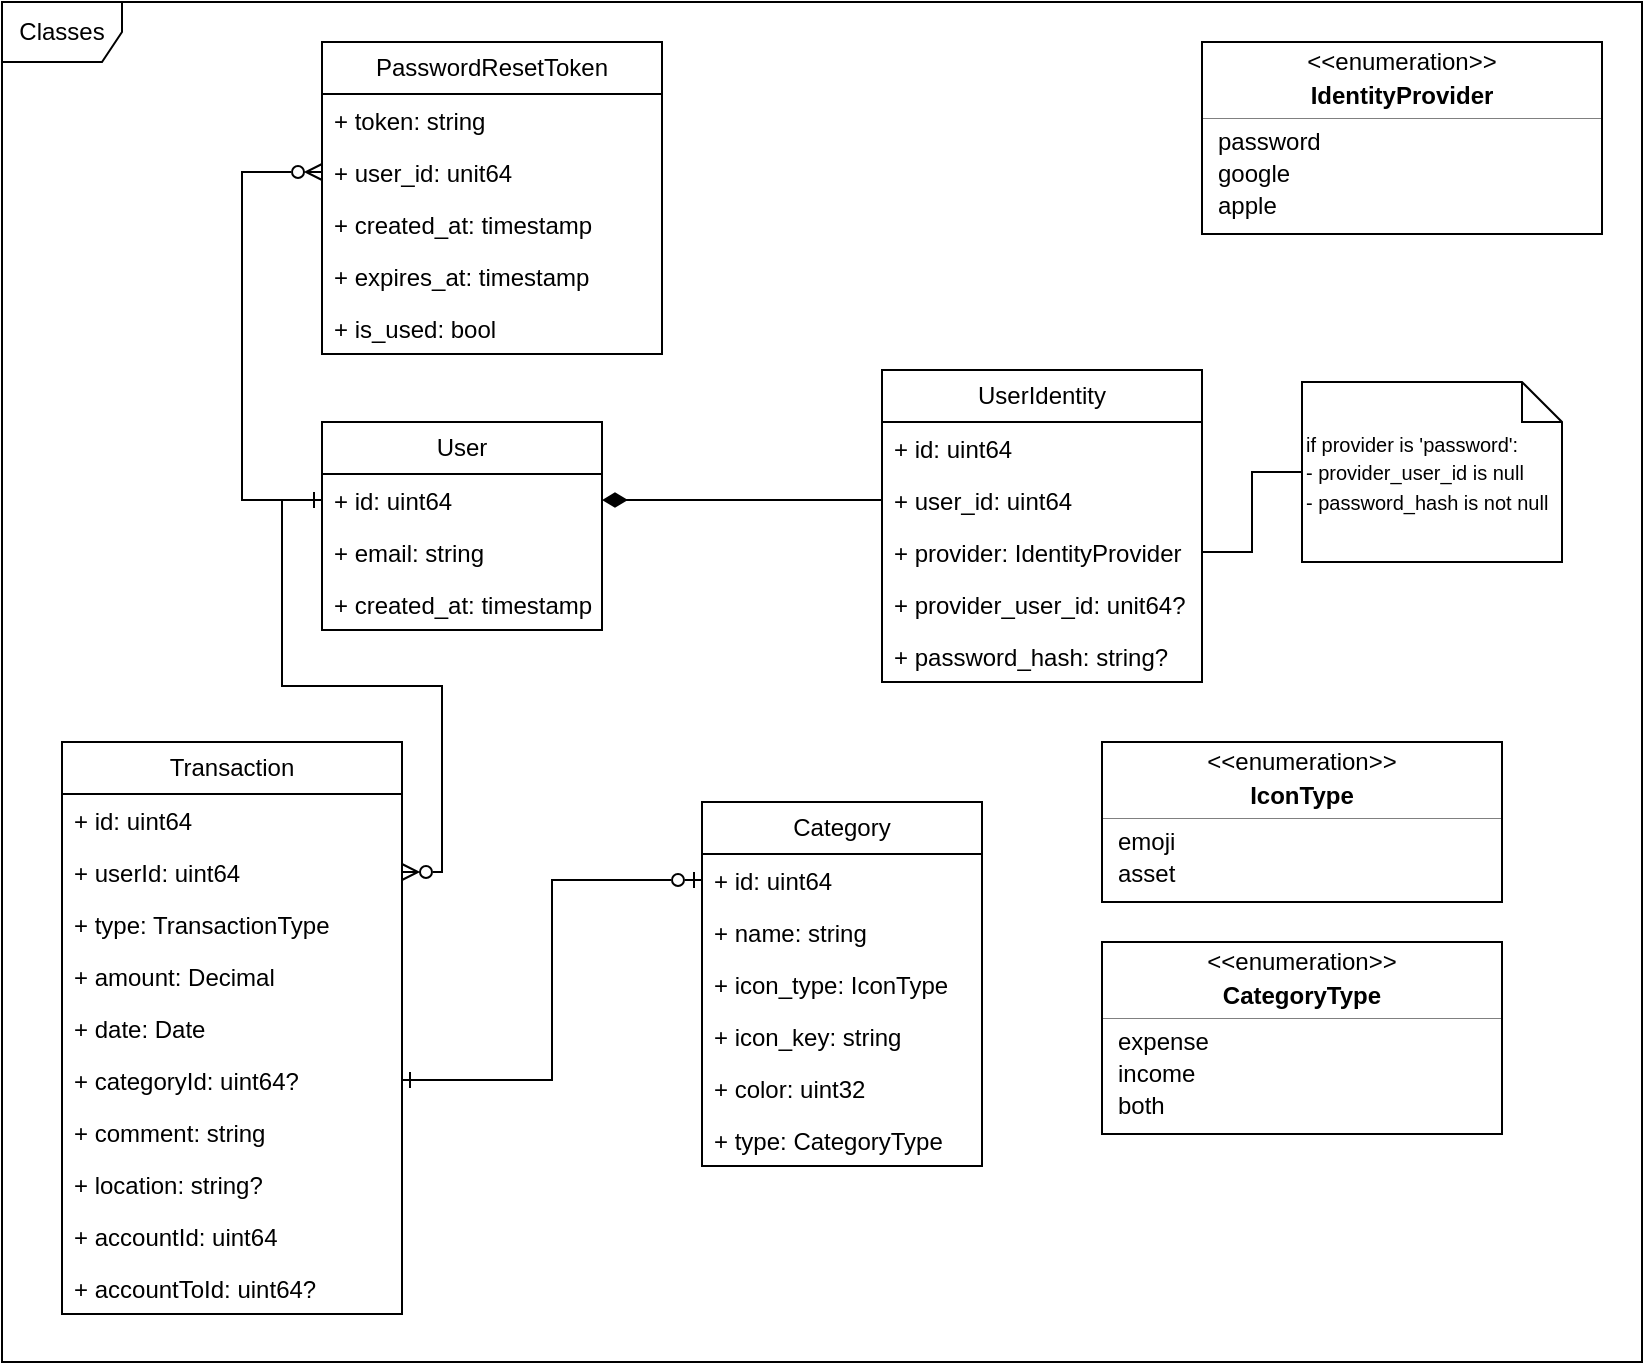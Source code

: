 <mxfile version="27.2.0">
  <diagram id="C5RBs43oDa-KdzZeNtuy" name="Page-1">
    <mxGraphModel dx="1406" dy="854" grid="1" gridSize="10" guides="1" tooltips="1" connect="1" arrows="1" fold="1" page="1" pageScale="1" pageWidth="827" pageHeight="1169" math="0" shadow="0">
      <root>
        <mxCell id="WIyWlLk6GJQsqaUBKTNV-0" />
        <mxCell id="WIyWlLk6GJQsqaUBKTNV-1" parent="WIyWlLk6GJQsqaUBKTNV-0" />
        <object label="User" id="GL9MwRehZxttcT5kYBKg-0">
          <mxCell style="swimlane;fontStyle=0;childLayout=stackLayout;horizontal=1;startSize=26;fillColor=none;horizontalStack=0;resizeParent=1;resizeParentMax=0;resizeLast=0;collapsible=1;marginBottom=0;whiteSpace=wrap;html=1;movable=1;resizable=1;rotatable=1;deletable=1;editable=1;locked=0;connectable=1;" parent="WIyWlLk6GJQsqaUBKTNV-1" vertex="1">
            <mxGeometry x="160" y="210" width="140" height="104" as="geometry">
              <mxRectangle x="160" y="110" width="100" height="30" as="alternateBounds" />
            </mxGeometry>
          </mxCell>
        </object>
        <mxCell id="GL9MwRehZxttcT5kYBKg-1" value="+ id: uint64" style="text;strokeColor=none;fillColor=none;align=left;verticalAlign=top;spacingLeft=4;spacingRight=4;overflow=hidden;rotatable=0;points=[[0,0.5],[1,0.5]];portConstraint=eastwest;whiteSpace=wrap;html=1;" parent="GL9MwRehZxttcT5kYBKg-0" vertex="1">
          <mxGeometry y="26" width="140" height="26" as="geometry" />
        </mxCell>
        <mxCell id="GL9MwRehZxttcT5kYBKg-2" value="+ email: string" style="text;strokeColor=none;fillColor=none;align=left;verticalAlign=top;spacingLeft=4;spacingRight=4;overflow=hidden;rotatable=0;points=[[0,0.5],[1,0.5]];portConstraint=eastwest;whiteSpace=wrap;html=1;" parent="GL9MwRehZxttcT5kYBKg-0" vertex="1">
          <mxGeometry y="52" width="140" height="26" as="geometry" />
        </mxCell>
        <mxCell id="GL9MwRehZxttcT5kYBKg-3" value="+ created_at: timestamp" style="text;strokeColor=none;fillColor=none;align=left;verticalAlign=top;spacingLeft=4;spacingRight=4;overflow=hidden;rotatable=0;points=[[0,0.5],[1,0.5]];portConstraint=eastwest;whiteSpace=wrap;html=1;" parent="GL9MwRehZxttcT5kYBKg-0" vertex="1">
          <mxGeometry y="78" width="140" height="26" as="geometry" />
        </mxCell>
        <mxCell id="GL9MwRehZxttcT5kYBKg-7" value="UserIdentity" style="swimlane;fontStyle=0;childLayout=stackLayout;horizontal=1;startSize=26;fillColor=none;horizontalStack=0;resizeParent=1;resizeParentMax=0;resizeLast=0;collapsible=1;marginBottom=0;whiteSpace=wrap;html=1;" parent="WIyWlLk6GJQsqaUBKTNV-1" vertex="1">
          <mxGeometry x="440" y="184" width="160" height="156" as="geometry" />
        </mxCell>
        <mxCell id="GL9MwRehZxttcT5kYBKg-11" value="+ id: uint64" style="text;strokeColor=none;fillColor=none;align=left;verticalAlign=top;spacingLeft=4;spacingRight=4;overflow=hidden;rotatable=0;points=[[0,0.5],[1,0.5]];portConstraint=eastwest;whiteSpace=wrap;html=1;" parent="GL9MwRehZxttcT5kYBKg-7" vertex="1">
          <mxGeometry y="26" width="160" height="26" as="geometry" />
        </mxCell>
        <mxCell id="GL9MwRehZxttcT5kYBKg-12" value="+ user_id: uint64" style="text;strokeColor=none;fillColor=none;align=left;verticalAlign=top;spacingLeft=4;spacingRight=4;overflow=hidden;rotatable=0;points=[[0,0.5],[1,0.5]];portConstraint=eastwest;whiteSpace=wrap;html=1;" parent="GL9MwRehZxttcT5kYBKg-7" vertex="1">
          <mxGeometry y="52" width="160" height="26" as="geometry" />
        </mxCell>
        <mxCell id="GL9MwRehZxttcT5kYBKg-8" value="+ provider: IdentityProvider" style="text;strokeColor=none;fillColor=none;align=left;verticalAlign=top;spacingLeft=4;spacingRight=4;overflow=hidden;rotatable=0;points=[[0,0.5],[1,0.5]];portConstraint=eastwest;whiteSpace=wrap;html=1;" parent="GL9MwRehZxttcT5kYBKg-7" vertex="1">
          <mxGeometry y="78" width="160" height="26" as="geometry" />
        </mxCell>
        <mxCell id="GL9MwRehZxttcT5kYBKg-9" value="+ provider_user_id: unit64?" style="text;strokeColor=none;fillColor=none;align=left;verticalAlign=top;spacingLeft=4;spacingRight=4;overflow=hidden;rotatable=0;points=[[0,0.5],[1,0.5]];portConstraint=eastwest;whiteSpace=wrap;html=1;" parent="GL9MwRehZxttcT5kYBKg-7" vertex="1">
          <mxGeometry y="104" width="160" height="26" as="geometry" />
        </mxCell>
        <mxCell id="GL9MwRehZxttcT5kYBKg-10" value="+ password_hash: string?" style="text;strokeColor=none;fillColor=none;align=left;verticalAlign=top;spacingLeft=4;spacingRight=4;overflow=hidden;rotatable=0;points=[[0,0.5],[1,0.5]];portConstraint=eastwest;whiteSpace=wrap;html=1;" parent="GL9MwRehZxttcT5kYBKg-7" vertex="1">
          <mxGeometry y="130" width="160" height="26" as="geometry" />
        </mxCell>
        <mxCell id="GL9MwRehZxttcT5kYBKg-13" style="edgeStyle=orthogonalEdgeStyle;rounded=0;orthogonalLoop=1;jettySize=auto;html=1;exitX=0;exitY=0.5;exitDx=0;exitDy=0;endArrow=diamondThin;endFill=1;endSize=10;" parent="WIyWlLk6GJQsqaUBKTNV-1" source="GL9MwRehZxttcT5kYBKg-12" target="GL9MwRehZxttcT5kYBKg-1" edge="1">
          <mxGeometry relative="1" as="geometry" />
        </mxCell>
        <mxCell id="GL9MwRehZxttcT5kYBKg-14" value="" style="fontStyle=1;align=center;verticalAlign=middle;childLayout=stackLayout;horizontal=1;horizontalStack=0;resizeParent=1;resizeParentMax=0;resizeLast=0;marginBottom=0;" parent="WIyWlLk6GJQsqaUBKTNV-1" vertex="1">
          <mxGeometry x="600" y="20" width="200" height="96" as="geometry" />
        </mxCell>
        <mxCell id="GL9MwRehZxttcT5kYBKg-15" value="&amp;lt;&amp;lt;enumeration&amp;gt;&amp;gt;" style="html=1;align=center;spacing=0;verticalAlign=middle;strokeColor=none;fillColor=none;whiteSpace=wrap;" parent="GL9MwRehZxttcT5kYBKg-14" vertex="1">
          <mxGeometry width="200" height="20" as="geometry" />
        </mxCell>
        <mxCell id="GL9MwRehZxttcT5kYBKg-16" value="IdentityProvider" style="html=1;align=center;spacing=0;verticalAlign=middle;strokeColor=none;fillColor=none;whiteSpace=wrap;fontStyle=1;" parent="GL9MwRehZxttcT5kYBKg-14" vertex="1">
          <mxGeometry y="20" width="200" height="14" as="geometry" />
        </mxCell>
        <mxCell id="GL9MwRehZxttcT5kYBKg-17" value="" style="line;strokeWidth=0.25;fillColor=none;align=left;verticalAlign=middle;spacingTop=-1;spacingLeft=3;spacingRight=3;rotatable=0;labelPosition=right;points=[];portConstraint=eastwest;" parent="GL9MwRehZxttcT5kYBKg-14" vertex="1">
          <mxGeometry y="34" width="200" height="8" as="geometry" />
        </mxCell>
        <mxCell id="GL9MwRehZxttcT5kYBKg-18" value="password" style="html=1;align=left;spacing=0;spacingLeft=8;verticalAlign=middle;strokeColor=none;fillColor=none;whiteSpace=wrap;" parent="GL9MwRehZxttcT5kYBKg-14" vertex="1">
          <mxGeometry y="42" width="200" height="16" as="geometry" />
        </mxCell>
        <mxCell id="GL9MwRehZxttcT5kYBKg-19" value="google" style="html=1;align=left;spacing=0;spacingLeft=8;verticalAlign=middle;strokeColor=none;fillColor=none;whiteSpace=wrap;" parent="GL9MwRehZxttcT5kYBKg-14" vertex="1">
          <mxGeometry y="58" width="200" height="16" as="geometry" />
        </mxCell>
        <mxCell id="GL9MwRehZxttcT5kYBKg-21" value="apple" style="html=1;align=left;spacing=0;spacingLeft=8;verticalAlign=middle;strokeColor=none;fillColor=none;whiteSpace=wrap;" parent="GL9MwRehZxttcT5kYBKg-14" vertex="1">
          <mxGeometry y="74" width="200" height="16" as="geometry" />
        </mxCell>
        <mxCell id="GL9MwRehZxttcT5kYBKg-20" value="" style="html=1;align=left;spacing=0;spacingLeft=8;verticalAlign=middle;strokeColor=none;fillColor=none;whiteSpace=wrap;" parent="GL9MwRehZxttcT5kYBKg-14" vertex="1">
          <mxGeometry y="90" width="200" height="6" as="geometry" />
        </mxCell>
        <mxCell id="GL9MwRehZxttcT5kYBKg-23" style="edgeStyle=orthogonalEdgeStyle;rounded=0;orthogonalLoop=1;jettySize=auto;html=1;endArrow=none;endFill=0;entryX=1;entryY=0.5;entryDx=0;entryDy=0;" parent="WIyWlLk6GJQsqaUBKTNV-1" source="GL9MwRehZxttcT5kYBKg-22" target="GL9MwRehZxttcT5kYBKg-8" edge="1">
          <mxGeometry relative="1" as="geometry" />
        </mxCell>
        <mxCell id="GL9MwRehZxttcT5kYBKg-22" value="&lt;font style=&quot;font-size: 10px;&quot;&gt;if provider is &#39;password&#39;:&lt;/font&gt;&lt;div&gt;&lt;font style=&quot;font-size: 10px;&quot;&gt;- provider_user_id is null&lt;/font&gt;&lt;/div&gt;&lt;div&gt;&lt;font style=&quot;font-size: 10px;&quot;&gt;- password_hash is not null&lt;/font&gt;&lt;/div&gt;" style="shape=note;size=20;whiteSpace=wrap;html=1;align=left;" parent="WIyWlLk6GJQsqaUBKTNV-1" vertex="1">
          <mxGeometry x="650" y="190" width="130" height="90" as="geometry" />
        </mxCell>
        <mxCell id="GL9MwRehZxttcT5kYBKg-25" value="PasswordResetToken" style="swimlane;fontStyle=0;childLayout=stackLayout;horizontal=1;startSize=26;fillColor=none;horizontalStack=0;resizeParent=1;resizeParentMax=0;resizeLast=0;collapsible=1;marginBottom=0;whiteSpace=wrap;html=1;" parent="WIyWlLk6GJQsqaUBKTNV-1" vertex="1">
          <mxGeometry x="160" y="20" width="170" height="156" as="geometry" />
        </mxCell>
        <mxCell id="GL9MwRehZxttcT5kYBKg-26" value="+ token: string" style="text;strokeColor=none;fillColor=none;align=left;verticalAlign=top;spacingLeft=4;spacingRight=4;overflow=hidden;rotatable=0;points=[[0,0.5],[1,0.5]];portConstraint=eastwest;whiteSpace=wrap;html=1;" parent="GL9MwRehZxttcT5kYBKg-25" vertex="1">
          <mxGeometry y="26" width="170" height="26" as="geometry" />
        </mxCell>
        <mxCell id="GL9MwRehZxttcT5kYBKg-27" value="+ user_id: unit64" style="text;strokeColor=none;fillColor=none;align=left;verticalAlign=top;spacingLeft=4;spacingRight=4;overflow=hidden;rotatable=0;points=[[0,0.5],[1,0.5]];portConstraint=eastwest;whiteSpace=wrap;html=1;" parent="GL9MwRehZxttcT5kYBKg-25" vertex="1">
          <mxGeometry y="52" width="170" height="26" as="geometry" />
        </mxCell>
        <mxCell id="GL9MwRehZxttcT5kYBKg-28" value="+ created_at: timestamp" style="text;strokeColor=none;fillColor=none;align=left;verticalAlign=top;spacingLeft=4;spacingRight=4;overflow=hidden;rotatable=0;points=[[0,0.5],[1,0.5]];portConstraint=eastwest;whiteSpace=wrap;html=1;" parent="GL9MwRehZxttcT5kYBKg-25" vertex="1">
          <mxGeometry y="78" width="170" height="26" as="geometry" />
        </mxCell>
        <mxCell id="GL9MwRehZxttcT5kYBKg-36" value="+ expires_at: timestamp" style="text;strokeColor=none;fillColor=none;align=left;verticalAlign=top;spacingLeft=4;spacingRight=4;overflow=hidden;rotatable=0;points=[[0,0.5],[1,0.5]];portConstraint=eastwest;whiteSpace=wrap;html=1;" parent="GL9MwRehZxttcT5kYBKg-25" vertex="1">
          <mxGeometry y="104" width="170" height="26" as="geometry" />
        </mxCell>
        <mxCell id="GL9MwRehZxttcT5kYBKg-37" value="+ is_used: bool" style="text;strokeColor=none;fillColor=none;align=left;verticalAlign=top;spacingLeft=4;spacingRight=4;overflow=hidden;rotatable=0;points=[[0,0.5],[1,0.5]];portConstraint=eastwest;whiteSpace=wrap;html=1;" parent="GL9MwRehZxttcT5kYBKg-25" vertex="1">
          <mxGeometry y="130" width="170" height="26" as="geometry" />
        </mxCell>
        <mxCell id="GL9MwRehZxttcT5kYBKg-29" style="edgeStyle=orthogonalEdgeStyle;rounded=0;orthogonalLoop=1;jettySize=auto;html=1;exitX=0;exitY=0.5;exitDx=0;exitDy=0;entryX=0;entryY=0.5;entryDx=0;entryDy=0;endArrow=ERone;endFill=0;startArrow=ERzeroToMany;startFill=0;" parent="WIyWlLk6GJQsqaUBKTNV-1" source="GL9MwRehZxttcT5kYBKg-27" target="GL9MwRehZxttcT5kYBKg-1" edge="1">
          <mxGeometry relative="1" as="geometry">
            <Array as="points">
              <mxPoint x="120" y="85" />
              <mxPoint x="120" y="249" />
            </Array>
          </mxGeometry>
        </mxCell>
        <mxCell id="gO2Us0Yuu7EVAVk2uMiL-0" value="Category" style="swimlane;fontStyle=0;childLayout=stackLayout;horizontal=1;startSize=26;fillColor=none;horizontalStack=0;resizeParent=1;resizeParentMax=0;resizeLast=0;collapsible=1;marginBottom=0;whiteSpace=wrap;html=1;" parent="WIyWlLk6GJQsqaUBKTNV-1" vertex="1">
          <mxGeometry x="350" y="400" width="140" height="182" as="geometry" />
        </mxCell>
        <mxCell id="gO2Us0Yuu7EVAVk2uMiL-1" value="+ id: uint64" style="text;strokeColor=none;fillColor=none;align=left;verticalAlign=top;spacingLeft=4;spacingRight=4;overflow=hidden;rotatable=0;points=[[0,0.5],[1,0.5]];portConstraint=eastwest;whiteSpace=wrap;html=1;" parent="gO2Us0Yuu7EVAVk2uMiL-0" vertex="1">
          <mxGeometry y="26" width="140" height="26" as="geometry" />
        </mxCell>
        <mxCell id="gO2Us0Yuu7EVAVk2uMiL-2" value="+ name: string" style="text;strokeColor=none;fillColor=none;align=left;verticalAlign=top;spacingLeft=4;spacingRight=4;overflow=hidden;rotatable=0;points=[[0,0.5],[1,0.5]];portConstraint=eastwest;whiteSpace=wrap;html=1;" parent="gO2Us0Yuu7EVAVk2uMiL-0" vertex="1">
          <mxGeometry y="52" width="140" height="26" as="geometry" />
        </mxCell>
        <mxCell id="MmqEpVi5qGR3039Pf8Mv-0" value="+ icon_type: IconType" style="text;strokeColor=none;fillColor=none;align=left;verticalAlign=top;spacingLeft=4;spacingRight=4;overflow=hidden;rotatable=0;points=[[0,0.5],[1,0.5]];portConstraint=eastwest;whiteSpace=wrap;html=1;" parent="gO2Us0Yuu7EVAVk2uMiL-0" vertex="1">
          <mxGeometry y="78" width="140" height="26" as="geometry" />
        </mxCell>
        <mxCell id="gO2Us0Yuu7EVAVk2uMiL-3" value="+ icon_key: string" style="text;strokeColor=none;fillColor=none;align=left;verticalAlign=top;spacingLeft=4;spacingRight=4;overflow=hidden;rotatable=0;points=[[0,0.5],[1,0.5]];portConstraint=eastwest;whiteSpace=wrap;html=1;" parent="gO2Us0Yuu7EVAVk2uMiL-0" vertex="1">
          <mxGeometry y="104" width="140" height="26" as="geometry" />
        </mxCell>
        <mxCell id="MmqEpVi5qGR3039Pf8Mv-9" value="+ color: uint32" style="text;strokeColor=none;fillColor=none;align=left;verticalAlign=top;spacingLeft=4;spacingRight=4;overflow=hidden;rotatable=0;points=[[0,0.5],[1,0.5]];portConstraint=eastwest;whiteSpace=wrap;html=1;" parent="gO2Us0Yuu7EVAVk2uMiL-0" vertex="1">
          <mxGeometry y="130" width="140" height="26" as="geometry" />
        </mxCell>
        <mxCell id="MmqEpVi5qGR3039Pf8Mv-11" value="+ type: CategoryType" style="text;strokeColor=none;fillColor=none;align=left;verticalAlign=top;spacingLeft=4;spacingRight=4;overflow=hidden;rotatable=0;points=[[0,0.5],[1,0.5]];portConstraint=eastwest;whiteSpace=wrap;html=1;" parent="gO2Us0Yuu7EVAVk2uMiL-0" vertex="1">
          <mxGeometry y="156" width="140" height="26" as="geometry" />
        </mxCell>
        <mxCell id="MmqEpVi5qGR3039Pf8Mv-1" value="" style="fontStyle=1;align=center;verticalAlign=middle;childLayout=stackLayout;horizontal=1;horizontalStack=0;resizeParent=1;resizeParentMax=0;resizeLast=0;marginBottom=0;" parent="WIyWlLk6GJQsqaUBKTNV-1" vertex="1">
          <mxGeometry x="550" y="370" width="200" height="80" as="geometry" />
        </mxCell>
        <mxCell id="MmqEpVi5qGR3039Pf8Mv-2" value="&amp;lt;&amp;lt;enumeration&amp;gt;&amp;gt;" style="html=1;align=center;spacing=0;verticalAlign=middle;strokeColor=none;fillColor=none;whiteSpace=wrap;" parent="MmqEpVi5qGR3039Pf8Mv-1" vertex="1">
          <mxGeometry width="200" height="20" as="geometry" />
        </mxCell>
        <mxCell id="MmqEpVi5qGR3039Pf8Mv-3" value="IconType" style="html=1;align=center;spacing=0;verticalAlign=middle;strokeColor=none;fillColor=none;whiteSpace=wrap;fontStyle=1;" parent="MmqEpVi5qGR3039Pf8Mv-1" vertex="1">
          <mxGeometry y="20" width="200" height="14" as="geometry" />
        </mxCell>
        <mxCell id="MmqEpVi5qGR3039Pf8Mv-4" value="" style="line;strokeWidth=0.25;fillColor=none;align=left;verticalAlign=middle;spacingTop=-1;spacingLeft=3;spacingRight=3;rotatable=0;labelPosition=right;points=[];portConstraint=eastwest;" parent="MmqEpVi5qGR3039Pf8Mv-1" vertex="1">
          <mxGeometry y="34" width="200" height="8" as="geometry" />
        </mxCell>
        <mxCell id="MmqEpVi5qGR3039Pf8Mv-5" value="emoji" style="html=1;align=left;spacing=0;spacingLeft=8;verticalAlign=middle;strokeColor=none;fillColor=none;whiteSpace=wrap;" parent="MmqEpVi5qGR3039Pf8Mv-1" vertex="1">
          <mxGeometry y="42" width="200" height="16" as="geometry" />
        </mxCell>
        <mxCell id="MmqEpVi5qGR3039Pf8Mv-6" value="asset" style="html=1;align=left;spacing=0;spacingLeft=8;verticalAlign=middle;strokeColor=none;fillColor=none;whiteSpace=wrap;" parent="MmqEpVi5qGR3039Pf8Mv-1" vertex="1">
          <mxGeometry y="58" width="200" height="16" as="geometry" />
        </mxCell>
        <mxCell id="MmqEpVi5qGR3039Pf8Mv-8" value="" style="html=1;align=left;spacing=0;spacingLeft=8;verticalAlign=middle;strokeColor=none;fillColor=none;whiteSpace=wrap;" parent="MmqEpVi5qGR3039Pf8Mv-1" vertex="1">
          <mxGeometry y="74" width="200" height="6" as="geometry" />
        </mxCell>
        <mxCell id="MmqEpVi5qGR3039Pf8Mv-12" value="" style="fontStyle=1;align=center;verticalAlign=middle;childLayout=stackLayout;horizontal=1;horizontalStack=0;resizeParent=1;resizeParentMax=0;resizeLast=0;marginBottom=0;" parent="WIyWlLk6GJQsqaUBKTNV-1" vertex="1">
          <mxGeometry x="550" y="470" width="200" height="96" as="geometry" />
        </mxCell>
        <mxCell id="MmqEpVi5qGR3039Pf8Mv-13" value="&amp;lt;&amp;lt;enumeration&amp;gt;&amp;gt;" style="html=1;align=center;spacing=0;verticalAlign=middle;strokeColor=none;fillColor=none;whiteSpace=wrap;" parent="MmqEpVi5qGR3039Pf8Mv-12" vertex="1">
          <mxGeometry width="200" height="20" as="geometry" />
        </mxCell>
        <mxCell id="MmqEpVi5qGR3039Pf8Mv-14" value="CategoryType" style="html=1;align=center;spacing=0;verticalAlign=middle;strokeColor=none;fillColor=none;whiteSpace=wrap;fontStyle=1;" parent="MmqEpVi5qGR3039Pf8Mv-12" vertex="1">
          <mxGeometry y="20" width="200" height="14" as="geometry" />
        </mxCell>
        <mxCell id="MmqEpVi5qGR3039Pf8Mv-15" value="" style="line;strokeWidth=0.25;fillColor=none;align=left;verticalAlign=middle;spacingTop=-1;spacingLeft=3;spacingRight=3;rotatable=0;labelPosition=right;points=[];portConstraint=eastwest;" parent="MmqEpVi5qGR3039Pf8Mv-12" vertex="1">
          <mxGeometry y="34" width="200" height="8" as="geometry" />
        </mxCell>
        <mxCell id="MmqEpVi5qGR3039Pf8Mv-16" value="expense" style="html=1;align=left;spacing=0;spacingLeft=8;verticalAlign=middle;strokeColor=none;fillColor=none;whiteSpace=wrap;" parent="MmqEpVi5qGR3039Pf8Mv-12" vertex="1">
          <mxGeometry y="42" width="200" height="16" as="geometry" />
        </mxCell>
        <mxCell id="MmqEpVi5qGR3039Pf8Mv-17" value="income" style="html=1;align=left;spacing=0;spacingLeft=8;verticalAlign=middle;strokeColor=none;fillColor=none;whiteSpace=wrap;" parent="MmqEpVi5qGR3039Pf8Mv-12" vertex="1">
          <mxGeometry y="58" width="200" height="16" as="geometry" />
        </mxCell>
        <mxCell id="MmqEpVi5qGR3039Pf8Mv-19" value="both" style="html=1;align=left;spacing=0;spacingLeft=8;verticalAlign=middle;strokeColor=none;fillColor=none;whiteSpace=wrap;" parent="MmqEpVi5qGR3039Pf8Mv-12" vertex="1">
          <mxGeometry y="74" width="200" height="16" as="geometry" />
        </mxCell>
        <mxCell id="MmqEpVi5qGR3039Pf8Mv-18" value="" style="html=1;align=left;spacing=0;spacingLeft=8;verticalAlign=middle;strokeColor=none;fillColor=none;whiteSpace=wrap;" parent="MmqEpVi5qGR3039Pf8Mv-12" vertex="1">
          <mxGeometry y="90" width="200" height="6" as="geometry" />
        </mxCell>
        <mxCell id="MmqEpVi5qGR3039Pf8Mv-20" value="Transaction" style="swimlane;fontStyle=0;childLayout=stackLayout;horizontal=1;startSize=26;fillColor=none;horizontalStack=0;resizeParent=1;resizeParentMax=0;resizeLast=0;collapsible=1;marginBottom=0;whiteSpace=wrap;html=1;" parent="WIyWlLk6GJQsqaUBKTNV-1" vertex="1">
          <mxGeometry x="30" y="370" width="170" height="286" as="geometry" />
        </mxCell>
        <mxCell id="MmqEpVi5qGR3039Pf8Mv-21" value="+ id: uint64" style="text;strokeColor=none;fillColor=none;align=left;verticalAlign=top;spacingLeft=4;spacingRight=4;overflow=hidden;rotatable=0;points=[[0,0.5],[1,0.5]];portConstraint=eastwest;whiteSpace=wrap;html=1;" parent="MmqEpVi5qGR3039Pf8Mv-20" vertex="1">
          <mxGeometry y="26" width="170" height="26" as="geometry" />
        </mxCell>
        <mxCell id="MmqEpVi5qGR3039Pf8Mv-22" value="+ userId: uint64" style="text;strokeColor=none;fillColor=none;align=left;verticalAlign=top;spacingLeft=4;spacingRight=4;overflow=hidden;rotatable=0;points=[[0,0.5],[1,0.5]];portConstraint=eastwest;whiteSpace=wrap;html=1;" parent="MmqEpVi5qGR3039Pf8Mv-20" vertex="1">
          <mxGeometry y="52" width="170" height="26" as="geometry" />
        </mxCell>
        <mxCell id="MmqEpVi5qGR3039Pf8Mv-23" value="+ type: TransactionType" style="text;strokeColor=none;fillColor=none;align=left;verticalAlign=top;spacingLeft=4;spacingRight=4;overflow=hidden;rotatable=0;points=[[0,0.5],[1,0.5]];portConstraint=eastwest;whiteSpace=wrap;html=1;" parent="MmqEpVi5qGR3039Pf8Mv-20" vertex="1">
          <mxGeometry y="78" width="170" height="26" as="geometry" />
        </mxCell>
        <mxCell id="MmqEpVi5qGR3039Pf8Mv-24" value="+ amount: Decimal" style="text;strokeColor=none;fillColor=none;align=left;verticalAlign=top;spacingLeft=4;spacingRight=4;overflow=hidden;rotatable=0;points=[[0,0.5],[1,0.5]];portConstraint=eastwest;whiteSpace=wrap;html=1;" parent="MmqEpVi5qGR3039Pf8Mv-20" vertex="1">
          <mxGeometry y="104" width="170" height="26" as="geometry" />
        </mxCell>
        <mxCell id="MmqEpVi5qGR3039Pf8Mv-25" value="+ date: Date" style="text;strokeColor=none;fillColor=none;align=left;verticalAlign=top;spacingLeft=4;spacingRight=4;overflow=hidden;rotatable=0;points=[[0,0.5],[1,0.5]];portConstraint=eastwest;whiteSpace=wrap;html=1;" parent="MmqEpVi5qGR3039Pf8Mv-20" vertex="1">
          <mxGeometry y="130" width="170" height="26" as="geometry" />
        </mxCell>
        <mxCell id="MmqEpVi5qGR3039Pf8Mv-26" value="+ categoryId: uint64?" style="text;strokeColor=none;fillColor=none;align=left;verticalAlign=top;spacingLeft=4;spacingRight=4;overflow=hidden;rotatable=0;points=[[0,0.5],[1,0.5]];portConstraint=eastwest;whiteSpace=wrap;html=1;" parent="MmqEpVi5qGR3039Pf8Mv-20" vertex="1">
          <mxGeometry y="156" width="170" height="26" as="geometry" />
        </mxCell>
        <mxCell id="MmqEpVi5qGR3039Pf8Mv-28" value="+ comment: string" style="text;strokeColor=none;fillColor=none;align=left;verticalAlign=top;spacingLeft=4;spacingRight=4;overflow=hidden;rotatable=0;points=[[0,0.5],[1,0.5]];portConstraint=eastwest;whiteSpace=wrap;html=1;" parent="MmqEpVi5qGR3039Pf8Mv-20" vertex="1">
          <mxGeometry y="182" width="170" height="26" as="geometry" />
        </mxCell>
        <mxCell id="MmqEpVi5qGR3039Pf8Mv-29" value="+ location: string?" style="text;strokeColor=none;fillColor=none;align=left;verticalAlign=top;spacingLeft=4;spacingRight=4;overflow=hidden;rotatable=0;points=[[0,0.5],[1,0.5]];portConstraint=eastwest;whiteSpace=wrap;html=1;" parent="MmqEpVi5qGR3039Pf8Mv-20" vertex="1">
          <mxGeometry y="208" width="170" height="26" as="geometry" />
        </mxCell>
        <mxCell id="MmqEpVi5qGR3039Pf8Mv-30" value="+ accountId: uint64" style="text;strokeColor=none;fillColor=none;align=left;verticalAlign=top;spacingLeft=4;spacingRight=4;overflow=hidden;rotatable=0;points=[[0,0.5],[1,0.5]];portConstraint=eastwest;whiteSpace=wrap;html=1;" parent="MmqEpVi5qGR3039Pf8Mv-20" vertex="1">
          <mxGeometry y="234" width="170" height="26" as="geometry" />
        </mxCell>
        <mxCell id="_2zhjMBjDmjTXHZ-PArZ-0" value="+ accountToId: uint64?" style="text;strokeColor=none;fillColor=none;align=left;verticalAlign=top;spacingLeft=4;spacingRight=4;overflow=hidden;rotatable=0;points=[[0,0.5],[1,0.5]];portConstraint=eastwest;whiteSpace=wrap;html=1;" parent="MmqEpVi5qGR3039Pf8Mv-20" vertex="1">
          <mxGeometry y="260" width="170" height="26" as="geometry" />
        </mxCell>
        <mxCell id="MmqEpVi5qGR3039Pf8Mv-27" style="edgeStyle=orthogonalEdgeStyle;rounded=0;orthogonalLoop=1;jettySize=auto;html=1;exitX=1;exitY=0.5;exitDx=0;exitDy=0;entryX=0;entryY=0.5;entryDx=0;entryDy=0;endArrow=ERzeroToOne;endFill=0;startArrow=ERone;startFill=0;" parent="WIyWlLk6GJQsqaUBKTNV-1" source="MmqEpVi5qGR3039Pf8Mv-26" target="gO2Us0Yuu7EVAVk2uMiL-1" edge="1">
          <mxGeometry relative="1" as="geometry" />
        </mxCell>
        <mxCell id="MmqEpVi5qGR3039Pf8Mv-31" style="rounded=0;orthogonalLoop=1;jettySize=auto;html=1;entryX=0;entryY=0.5;entryDx=0;entryDy=0;endArrow=ERone;endFill=0;startArrow=ERzeroToMany;startFill=0;exitX=1;exitY=0.5;exitDx=0;exitDy=0;edgeStyle=orthogonalEdgeStyle;" parent="WIyWlLk6GJQsqaUBKTNV-1" source="MmqEpVi5qGR3039Pf8Mv-22" target="GL9MwRehZxttcT5kYBKg-1" edge="1">
          <mxGeometry relative="1" as="geometry">
            <mxPoint x="200" y="435" as="sourcePoint" />
          </mxGeometry>
        </mxCell>
        <mxCell id="_2zhjMBjDmjTXHZ-PArZ-1" value="Classes" style="shape=umlFrame;whiteSpace=wrap;html=1;pointerEvents=0;" parent="WIyWlLk6GJQsqaUBKTNV-1" vertex="1">
          <mxGeometry width="820" height="680" as="geometry" />
        </mxCell>
      </root>
    </mxGraphModel>
  </diagram>
</mxfile>
